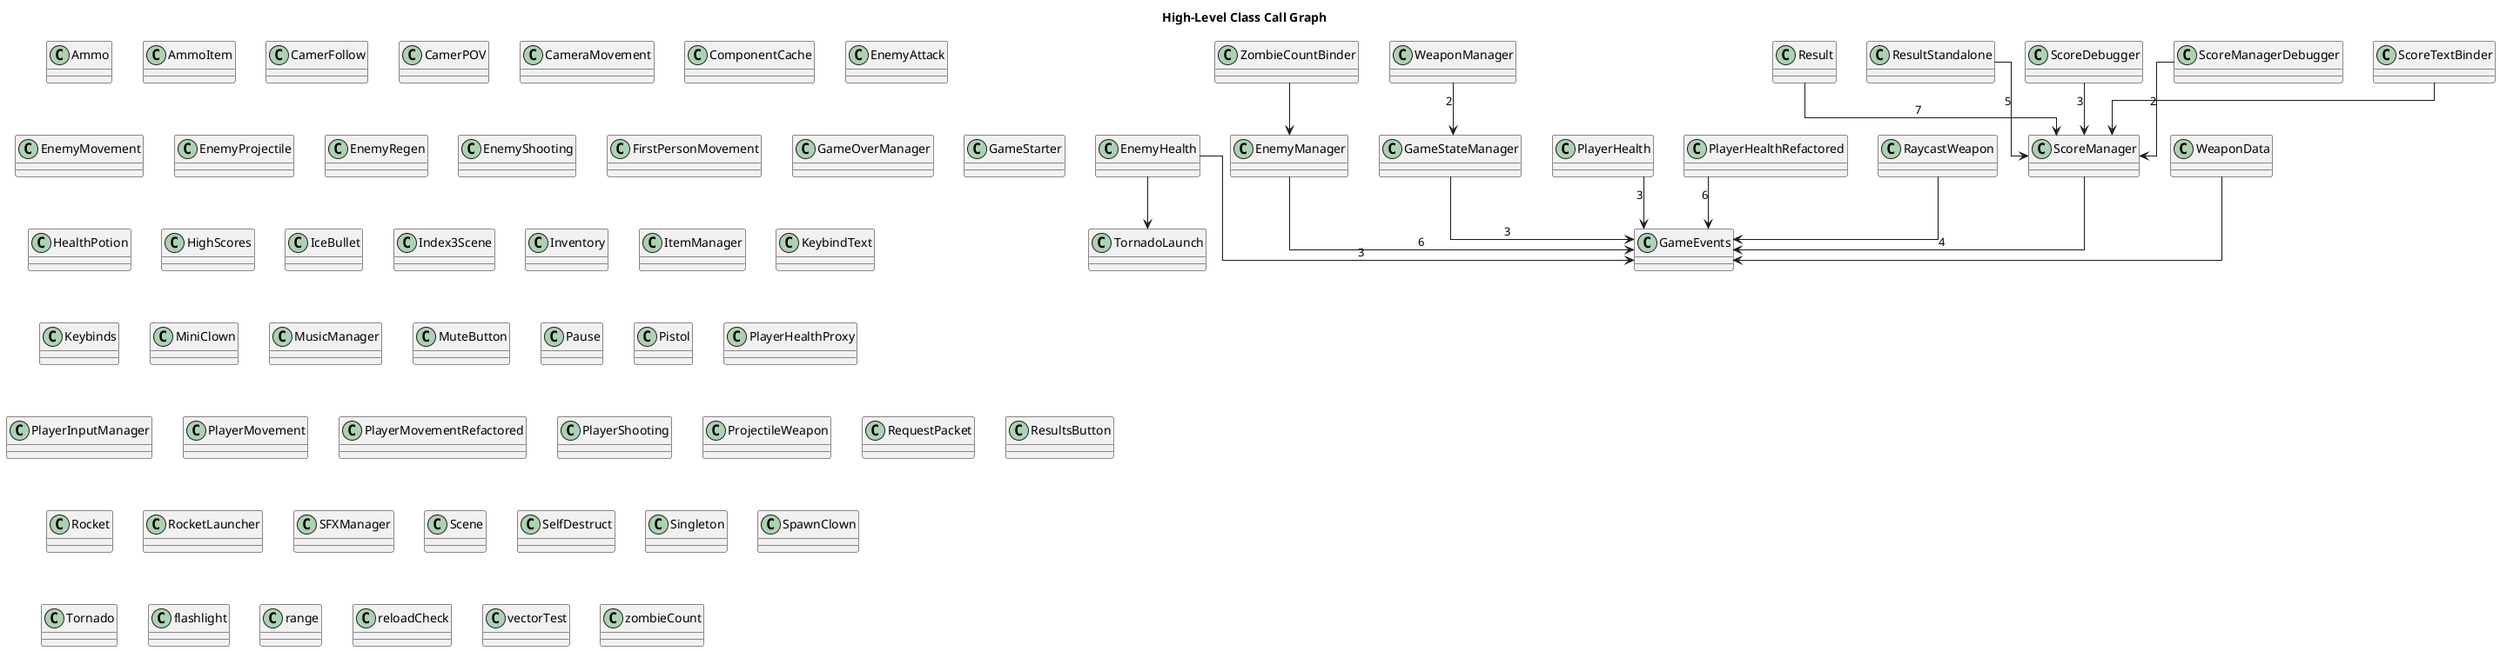 @startuml
title High-Level Class Call Graph
skinparam linetype ortho
class Ammo
class AmmoItem
class CamerFollow
class CamerPOV
class CameraMovement
class ComponentCache
class EnemyAttack
class EnemyHealth
class EnemyManager
class EnemyMovement
class EnemyProjectile
class EnemyRegen
class EnemyShooting
class FirstPersonMovement
class GameEvents
class GameOverManager
class GameStarter
class GameStateManager
class HealthPotion
class HighScores
class IceBullet
class Index3Scene
class Inventory
class ItemManager
class KeybindText
class Keybinds
class MiniClown
class MusicManager
class MuteButton
class Pause
class Pistol
class PlayerHealth
class PlayerHealthProxy
class PlayerHealthRefactored
class PlayerInputManager
class PlayerMovement
class PlayerMovementRefactored
class PlayerShooting
class ProjectileWeapon
class RaycastWeapon
class RequestPacket
class Result
class ResultStandalone
class ResultsButton
class Rocket
class RocketLauncher
class SFXManager
class Scene
class ScoreDebugger
class ScoreManager
class ScoreManagerDebugger
class ScoreTextBinder
class SelfDestruct
class Singleton
class SpawnClown
class Tornado
class TornadoLaunch
class WeaponData
class WeaponManager
class ZombieCountBinder
class flashlight
class range
class reloadCheck
class vectorTest
class zombieCount
ScoreTextBinder --> ScoreManager
Result --> ScoreManager : 7
ZombieCountBinder --> EnemyManager
ResultStandalone --> ScoreManager : 5
GameStateManager --> GameEvents : 3
EnemyManager --> GameEvents : 6
ScoreManager --> GameEvents : 4
RaycastWeapon --> GameEvents
WeaponData --> GameEvents
WeaponManager --> GameStateManager : 2
EnemyHealth --> GameEvents : 3
EnemyHealth --> TornadoLaunch
ScoreDebugger --> ScoreManager : 3
ScoreManagerDebugger --> ScoreManager : 2
PlayerHealthRefactored --> GameEvents : 6
PlayerHealth --> GameEvents : 3
@enduml
